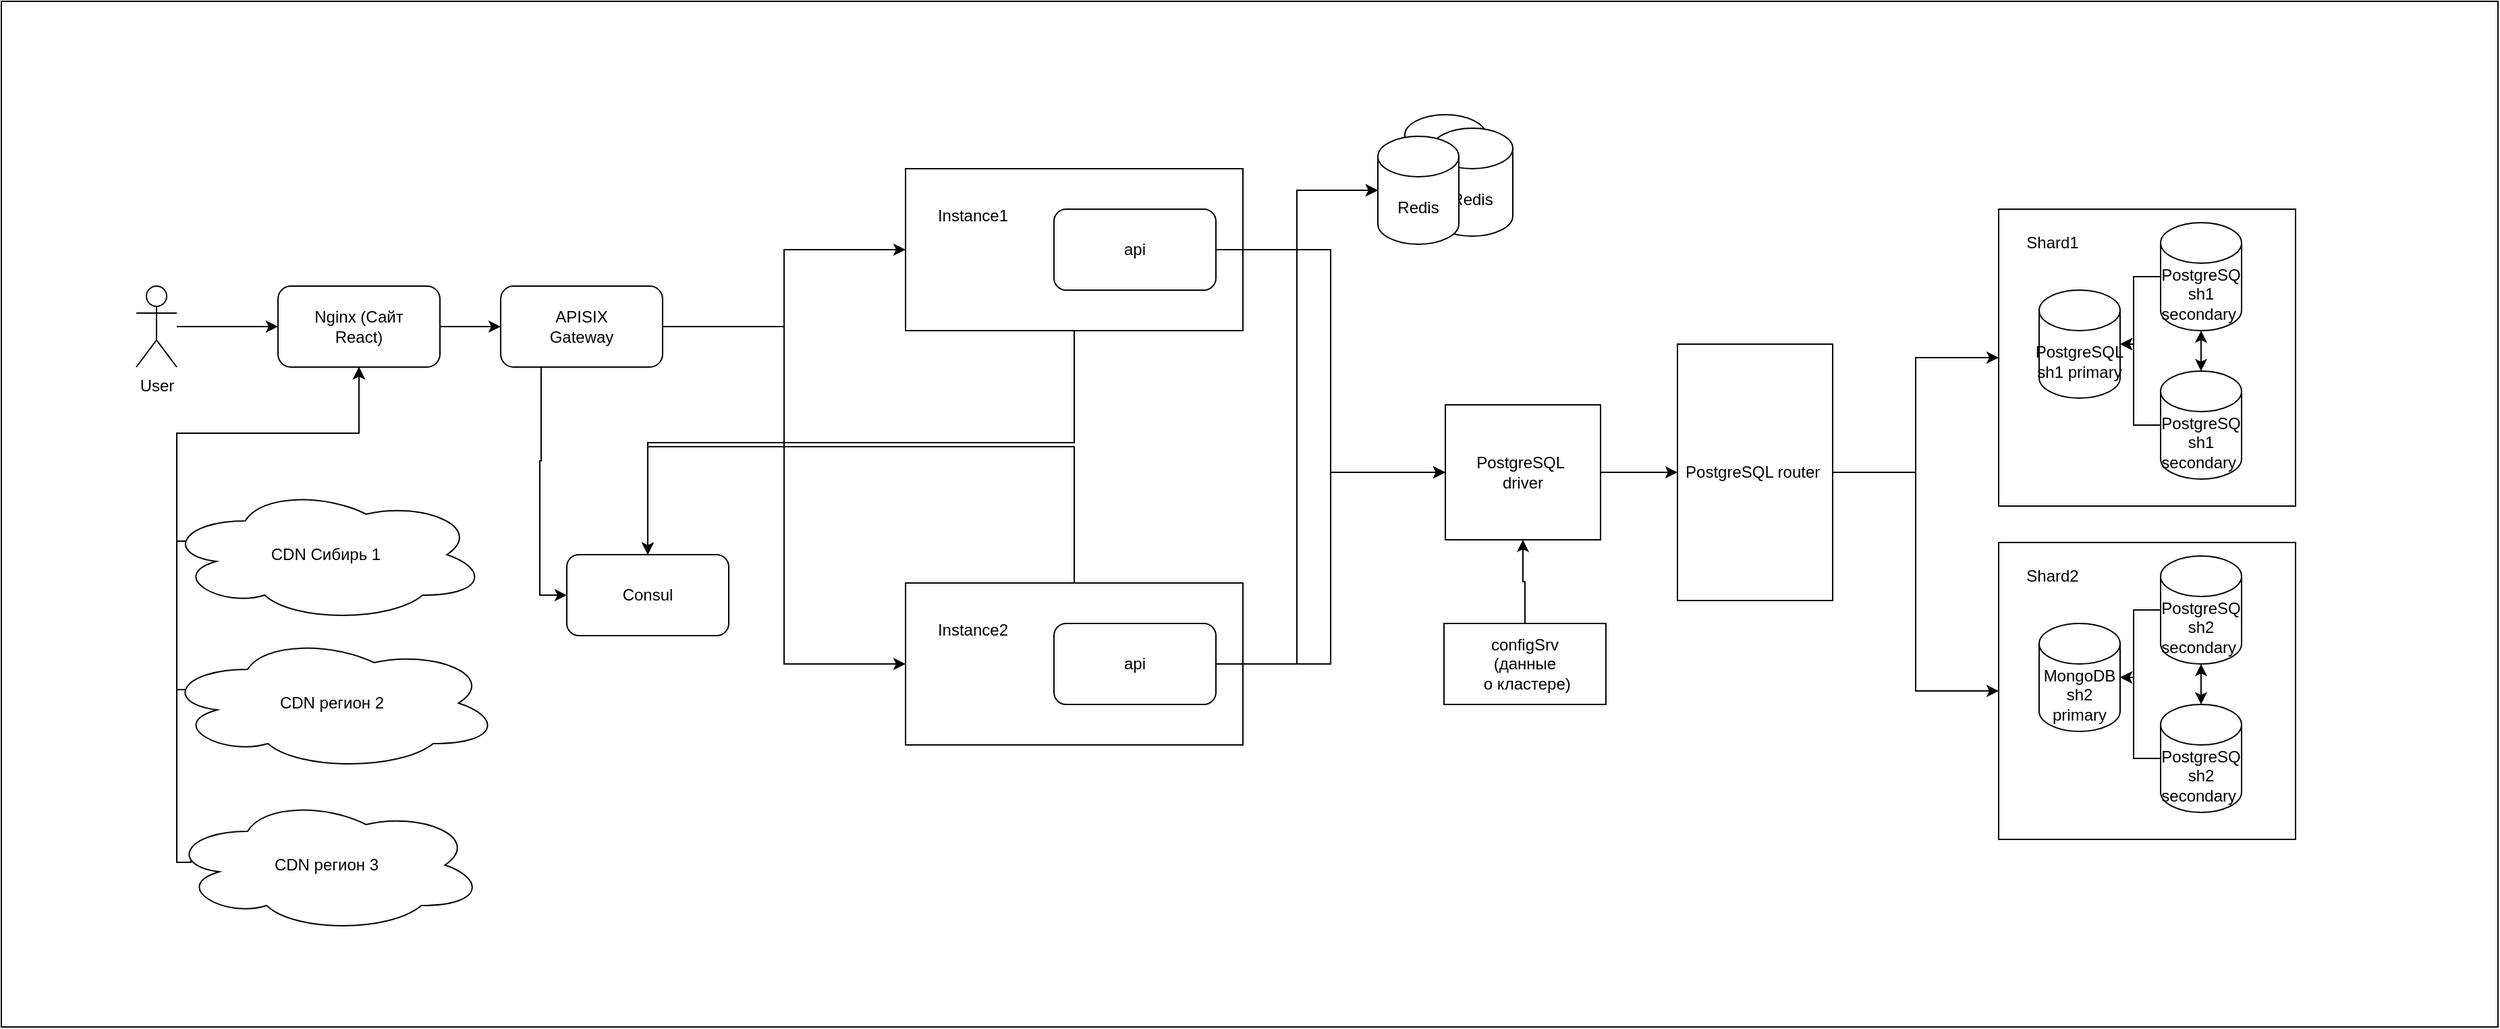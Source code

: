 <mxfile version="24.8.3">
  <diagram name="Page-1" id="-H_mtQnk-PTXWXPvYvuk">
    <mxGraphModel dx="2518" dy="1463" grid="1" gridSize="10" guides="1" tooltips="1" connect="1" arrows="0" fold="1" page="1" pageScale="1" pageWidth="4681" pageHeight="3300" math="0" shadow="0">
      <root>
        <mxCell id="0" />
        <mxCell id="1" parent="0" />
        <mxCell id="1Zy2XbYylVy56BqZgApC-192" value="" style="rounded=0;whiteSpace=wrap;html=1;align=left;" parent="1" vertex="1">
          <mxGeometry x="80" y="80" width="1850" height="760" as="geometry" />
        </mxCell>
        <mxCell id="1Zy2XbYylVy56BqZgApC-194" style="edgeStyle=orthogonalEdgeStyle;rounded=0;orthogonalLoop=1;jettySize=auto;html=1;exitX=0.5;exitY=1;exitDx=0;exitDy=0;entryX=0.5;entryY=0;entryDx=0;entryDy=0;" parent="1" source="1Zy2XbYylVy56BqZgApC-202" target="1Zy2XbYylVy56BqZgApC-201" edge="1">
          <mxGeometry relative="1" as="geometry">
            <mxPoint x="750" y="462.5" as="sourcePoint" />
          </mxGeometry>
        </mxCell>
        <mxCell id="1Zy2XbYylVy56BqZgApC-195" style="edgeStyle=orthogonalEdgeStyle;rounded=0;orthogonalLoop=1;jettySize=auto;html=1;entryX=0;entryY=0.5;entryDx=0;entryDy=0;" parent="1" source="1Zy2XbYylVy56BqZgApC-218" target="1Zy2XbYylVy56BqZgApC-200" edge="1">
          <mxGeometry relative="1" as="geometry" />
        </mxCell>
        <mxCell id="1Zy2XbYylVy56BqZgApC-196" value="User" style="shape=umlActor;verticalLabelPosition=bottom;verticalAlign=top;html=1;outlineConnect=0;" parent="1" vertex="1">
          <mxGeometry x="180" y="291" width="30" height="60" as="geometry" />
        </mxCell>
        <mxCell id="1Zy2XbYylVy56BqZgApC-197" style="edgeStyle=orthogonalEdgeStyle;rounded=0;orthogonalLoop=1;jettySize=auto;html=1;entryX=0;entryY=0.5;entryDx=0;entryDy=0;exitX=0.25;exitY=1;exitDx=0;exitDy=0;" parent="1" source="1Zy2XbYylVy56BqZgApC-200" target="1Zy2XbYylVy56BqZgApC-201" edge="1">
          <mxGeometry relative="1" as="geometry" />
        </mxCell>
        <mxCell id="1Zy2XbYylVy56BqZgApC-198" style="edgeStyle=orthogonalEdgeStyle;rounded=0;orthogonalLoop=1;jettySize=auto;html=1;exitX=1;exitY=0.5;exitDx=0;exitDy=0;entryX=0;entryY=0.5;entryDx=0;entryDy=0;" parent="1" source="1Zy2XbYylVy56BqZgApC-200" target="1Zy2XbYylVy56BqZgApC-207" edge="1">
          <mxGeometry relative="1" as="geometry">
            <mxPoint x="750" y="645" as="targetPoint" />
          </mxGeometry>
        </mxCell>
        <mxCell id="1Zy2XbYylVy56BqZgApC-199" style="edgeStyle=orthogonalEdgeStyle;rounded=0;orthogonalLoop=1;jettySize=auto;html=1;exitX=1;exitY=0.5;exitDx=0;exitDy=0;entryX=0;entryY=0.5;entryDx=0;entryDy=0;" parent="1" source="1Zy2XbYylVy56BqZgApC-200" target="1Zy2XbYylVy56BqZgApC-202" edge="1">
          <mxGeometry relative="1" as="geometry" />
        </mxCell>
        <mxCell id="1Zy2XbYylVy56BqZgApC-200" value="APISIX&lt;div&gt;Gateway&lt;/div&gt;" style="rounded=1;whiteSpace=wrap;html=1;arcSize=16;" parent="1" vertex="1">
          <mxGeometry x="450" y="291" width="120" height="60" as="geometry" />
        </mxCell>
        <mxCell id="1Zy2XbYylVy56BqZgApC-201" value="Consul" style="rounded=1;whiteSpace=wrap;html=1;" parent="1" vertex="1">
          <mxGeometry x="499" y="490" width="120" height="60" as="geometry" />
        </mxCell>
        <mxCell id="1Zy2XbYylVy56BqZgApC-202" value="" style="rounded=0;whiteSpace=wrap;html=1;" parent="1" vertex="1">
          <mxGeometry x="750" y="204" width="250" height="120" as="geometry" />
        </mxCell>
        <mxCell id="1Zy2XbYylVy56BqZgApC-203" value="Instance1" style="text;html=1;align=center;verticalAlign=middle;whiteSpace=wrap;rounded=0;" parent="1" vertex="1">
          <mxGeometry x="770" y="224" width="60" height="30" as="geometry" />
        </mxCell>
        <mxCell id="1Zy2XbYylVy56BqZgApC-204" style="edgeStyle=orthogonalEdgeStyle;rounded=0;orthogonalLoop=1;jettySize=auto;html=1;exitX=1;exitY=0.5;exitDx=0;exitDy=0;entryX=0;entryY=0.5;entryDx=0;entryDy=0;" parent="1" source="1Zy2XbYylVy56BqZgApC-205" target="1Zy2XbYylVy56BqZgApC-223" edge="1">
          <mxGeometry relative="1" as="geometry" />
        </mxCell>
        <mxCell id="1Zy2XbYylVy56BqZgApC-205" value="api" style="rounded=1;whiteSpace=wrap;html=1;" parent="1" vertex="1">
          <mxGeometry x="860" y="234" width="120" height="60" as="geometry" />
        </mxCell>
        <mxCell id="1Zy2XbYylVy56BqZgApC-206" style="edgeStyle=orthogonalEdgeStyle;rounded=0;orthogonalLoop=1;jettySize=auto;html=1;exitX=0.5;exitY=0;exitDx=0;exitDy=0;entryX=0.5;entryY=0;entryDx=0;entryDy=0;" parent="1" source="1Zy2XbYylVy56BqZgApC-207" target="1Zy2XbYylVy56BqZgApC-201" edge="1">
          <mxGeometry relative="1" as="geometry">
            <Array as="points">
              <mxPoint x="875" y="410" />
              <mxPoint x="559" y="410" />
            </Array>
          </mxGeometry>
        </mxCell>
        <mxCell id="1Zy2XbYylVy56BqZgApC-207" value="" style="rounded=0;whiteSpace=wrap;html=1;" parent="1" vertex="1">
          <mxGeometry x="750" y="511" width="250" height="120" as="geometry" />
        </mxCell>
        <mxCell id="1Zy2XbYylVy56BqZgApC-208" value="Instance2" style="text;html=1;align=center;verticalAlign=middle;whiteSpace=wrap;rounded=0;" parent="1" vertex="1">
          <mxGeometry x="770" y="531" width="60" height="30" as="geometry" />
        </mxCell>
        <mxCell id="1Zy2XbYylVy56BqZgApC-209" style="edgeStyle=orthogonalEdgeStyle;rounded=0;orthogonalLoop=1;jettySize=auto;html=1;exitX=1;exitY=0.5;exitDx=0;exitDy=0;entryX=0;entryY=0.5;entryDx=0;entryDy=0;" parent="1" source="1Zy2XbYylVy56BqZgApC-223" target="1Zy2XbYylVy56BqZgApC-214" edge="1">
          <mxGeometry relative="1" as="geometry" />
        </mxCell>
        <mxCell id="1Zy2XbYylVy56BqZgApC-211" value="api" style="rounded=1;whiteSpace=wrap;html=1;" parent="1" vertex="1">
          <mxGeometry x="860" y="541" width="120" height="60" as="geometry" />
        </mxCell>
        <mxCell id="1Zy2XbYylVy56BqZgApC-213" style="edgeStyle=orthogonalEdgeStyle;rounded=0;orthogonalLoop=1;jettySize=auto;html=1;entryX=0;entryY=0.5;entryDx=0;entryDy=0;" parent="1" source="1Zy2XbYylVy56BqZgApC-214" target="1Zy2XbYylVy56BqZgApC-231" edge="1">
          <mxGeometry relative="1" as="geometry">
            <mxPoint x="1512" y="740" as="targetPoint" />
          </mxGeometry>
        </mxCell>
        <mxCell id="1Zy2XbYylVy56BqZgApC-214" value="PostgreSQL router&amp;nbsp;" style="rounded=0;whiteSpace=wrap;html=1;" parent="1" vertex="1">
          <mxGeometry x="1322" y="334" width="115" height="190" as="geometry" />
        </mxCell>
        <mxCell id="1Zy2XbYylVy56BqZgApC-215" style="edgeStyle=orthogonalEdgeStyle;rounded=0;orthogonalLoop=1;jettySize=auto;html=1;entryX=0;entryY=0.5;entryDx=0;entryDy=0;" parent="1" source="1Zy2XbYylVy56BqZgApC-214" target="1Zy2XbYylVy56BqZgApC-224" edge="1">
          <mxGeometry relative="1" as="geometry">
            <mxPoint x="1526.74" y="487.9" as="targetPoint" />
          </mxGeometry>
        </mxCell>
        <mxCell id="1Zy2XbYylVy56BqZgApC-216" style="edgeStyle=orthogonalEdgeStyle;rounded=0;orthogonalLoop=1;jettySize=auto;html=1;exitX=1;exitY=0.5;exitDx=0;exitDy=0;" parent="1" source="1Zy2XbYylVy56BqZgApC-205" target="1Zy2XbYylVy56BqZgApC-212" edge="1">
          <mxGeometry relative="1" as="geometry" />
        </mxCell>
        <mxCell id="1Zy2XbYylVy56BqZgApC-217" value="" style="edgeStyle=orthogonalEdgeStyle;rounded=0;orthogonalLoop=1;jettySize=auto;html=1;entryX=0;entryY=0.5;entryDx=0;entryDy=0;" parent="1" source="1Zy2XbYylVy56BqZgApC-196" target="1Zy2XbYylVy56BqZgApC-218" edge="1">
          <mxGeometry relative="1" as="geometry">
            <mxPoint x="260" y="321" as="sourcePoint" />
            <mxPoint x="450" y="321" as="targetPoint" />
          </mxGeometry>
        </mxCell>
        <mxCell id="1Zy2XbYylVy56BqZgApC-218" value="&lt;div&gt;Nginx (&lt;span style=&quot;background-color: initial;&quot;&gt;Сайт&lt;/span&gt;&lt;/div&gt;&lt;div&gt;&lt;span style=&quot;background-color: initial;&quot;&gt;React&lt;/span&gt;)&lt;/div&gt;" style="rounded=1;whiteSpace=wrap;html=1;arcSize=16;" parent="1" vertex="1">
          <mxGeometry x="285" y="291" width="120" height="60" as="geometry" />
        </mxCell>
        <mxCell id="1Zy2XbYylVy56BqZgApC-220" style="edgeStyle=orthogonalEdgeStyle;rounded=0;orthogonalLoop=1;jettySize=auto;html=1;exitX=0.5;exitY=0;exitDx=0;exitDy=0;entryX=0.5;entryY=1;entryDx=0;entryDy=0;" parent="1" source="1Zy2XbYylVy56BqZgApC-221" target="1Zy2XbYylVy56BqZgApC-223" edge="1">
          <mxGeometry relative="1" as="geometry" />
        </mxCell>
        <mxCell id="1Zy2XbYylVy56BqZgApC-221" value="configSrv&lt;div&gt;(&lt;font style=&quot;font-size: 12px;&quot;&gt;&lt;span style=&quot;text-wrap: nowrap; background-color: rgb(255, 255, 255);&quot;&gt;данные&lt;br&gt;&lt;/span&gt;&lt;span style=&quot;text-wrap: nowrap; background-color: initial;&quot;&gt;&amp;nbsp;о кластере&lt;/span&gt;&lt;/font&gt;)&lt;/div&gt;" style="rounded=0;whiteSpace=wrap;html=1;" parent="1" vertex="1">
          <mxGeometry x="1149" y="541" width="120" height="60" as="geometry" />
        </mxCell>
        <mxCell id="1Zy2XbYylVy56BqZgApC-222" value="" style="edgeStyle=orthogonalEdgeStyle;rounded=0;orthogonalLoop=1;jettySize=auto;html=1;exitX=1;exitY=0.5;exitDx=0;exitDy=0;entryX=0;entryY=0.5;entryDx=0;entryDy=0;" parent="1" source="1Zy2XbYylVy56BqZgApC-211" target="1Zy2XbYylVy56BqZgApC-223" edge="1">
          <mxGeometry relative="1" as="geometry">
            <mxPoint x="980" y="571" as="sourcePoint" />
            <mxPoint x="1322" y="429" as="targetPoint" />
          </mxGeometry>
        </mxCell>
        <mxCell id="1Zy2XbYylVy56BqZgApC-223" value="PostgreSQL&amp;nbsp;&lt;div&gt;&lt;span style=&quot;white-space-collapse: preserve;&quot; data-src-align=&quot;0:13&quot; class=&quot;EzKURWReUAB5oZgtQNkl&quot;&gt;driver&lt;/span&gt;&lt;/div&gt;" style="rounded=0;whiteSpace=wrap;html=1;" parent="1" vertex="1">
          <mxGeometry x="1150" y="379" width="115" height="100" as="geometry" />
        </mxCell>
        <mxCell id="1Zy2XbYylVy56BqZgApC-224" value="" style="whiteSpace=wrap;html=1;aspect=fixed;" parent="1" vertex="1">
          <mxGeometry x="1560" y="234" width="220" height="220" as="geometry" />
        </mxCell>
        <mxCell id="1Zy2XbYylVy56BqZgApC-225" value="PostgreSQL&lt;br&gt;sh1 primary" style="shape=cylinder3;whiteSpace=wrap;html=1;boundedLbl=1;backgroundOutline=1;size=15;" parent="1" vertex="1">
          <mxGeometry x="1590" y="294" width="60" height="80" as="geometry" />
        </mxCell>
        <mxCell id="1Zy2XbYylVy56BqZgApC-226" style="edgeStyle=orthogonalEdgeStyle;rounded=0;orthogonalLoop=1;jettySize=auto;html=1;exitX=0;exitY=0.5;exitDx=0;exitDy=0;exitPerimeter=0;" parent="1" source="1Zy2XbYylVy56BqZgApC-227" target="1Zy2XbYylVy56BqZgApC-225" edge="1">
          <mxGeometry relative="1" as="geometry" />
        </mxCell>
        <mxCell id="1Zy2XbYylVy56BqZgApC-227" value="PostgreSQ&lt;br&gt;&lt;div&gt;sh1&lt;br&gt;secondary&amp;nbsp;&lt;/div&gt;" style="shape=cylinder3;whiteSpace=wrap;html=1;boundedLbl=1;backgroundOutline=1;size=15;" parent="1" vertex="1">
          <mxGeometry x="1680" y="244" width="60" height="80" as="geometry" />
        </mxCell>
        <mxCell id="1Zy2XbYylVy56BqZgApC-228" style="edgeStyle=orthogonalEdgeStyle;rounded=0;orthogonalLoop=1;jettySize=auto;html=1;exitX=0;exitY=0.5;exitDx=0;exitDy=0;exitPerimeter=0;" parent="1" source="1Zy2XbYylVy56BqZgApC-229" target="1Zy2XbYylVy56BqZgApC-225" edge="1">
          <mxGeometry relative="1" as="geometry" />
        </mxCell>
        <mxCell id="1Zy2XbYylVy56BqZgApC-229" value="PostgreSQ&lt;br&gt;&lt;div&gt;sh1&lt;br&gt;secondary&amp;nbsp;&lt;/div&gt;" style="shape=cylinder3;whiteSpace=wrap;html=1;boundedLbl=1;backgroundOutline=1;size=15;" parent="1" vertex="1">
          <mxGeometry x="1680" y="354" width="60" height="80" as="geometry" />
        </mxCell>
        <mxCell id="1Zy2XbYylVy56BqZgApC-230" value="Shard1" style="text;html=1;align=center;verticalAlign=middle;whiteSpace=wrap;rounded=0;" parent="1" vertex="1">
          <mxGeometry x="1570" y="244" width="60" height="30" as="geometry" />
        </mxCell>
        <mxCell id="1Zy2XbYylVy56BqZgApC-231" value="" style="whiteSpace=wrap;html=1;aspect=fixed;" parent="1" vertex="1">
          <mxGeometry x="1560" y="481" width="220" height="220" as="geometry" />
        </mxCell>
        <mxCell id="1Zy2XbYylVy56BqZgApC-232" value="MongoDB&lt;div&gt;sh2&lt;br&gt;primary&lt;/div&gt;" style="shape=cylinder3;whiteSpace=wrap;html=1;boundedLbl=1;backgroundOutline=1;size=15;" parent="1" vertex="1">
          <mxGeometry x="1590" y="541" width="60" height="80" as="geometry" />
        </mxCell>
        <mxCell id="1Zy2XbYylVy56BqZgApC-233" style="edgeStyle=orthogonalEdgeStyle;rounded=0;orthogonalLoop=1;jettySize=auto;html=1;exitX=0;exitY=0.5;exitDx=0;exitDy=0;exitPerimeter=0;" parent="1" source="1Zy2XbYylVy56BqZgApC-235" target="1Zy2XbYylVy56BqZgApC-232" edge="1">
          <mxGeometry relative="1" as="geometry" />
        </mxCell>
        <mxCell id="1Zy2XbYylVy56BqZgApC-234" style="edgeStyle=orthogonalEdgeStyle;rounded=0;orthogonalLoop=1;jettySize=auto;html=1;exitX=0.5;exitY=1;exitDx=0;exitDy=0;exitPerimeter=0;startArrow=classic;startFill=1;" parent="1" source="1Zy2XbYylVy56BqZgApC-235" target="1Zy2XbYylVy56BqZgApC-236" edge="1">
          <mxGeometry relative="1" as="geometry" />
        </mxCell>
        <mxCell id="1Zy2XbYylVy56BqZgApC-235" value="PostgreSQ&lt;br&gt;&lt;div&gt;sh2&lt;br&gt;secondary&amp;nbsp;&lt;/div&gt;" style="shape=cylinder3;whiteSpace=wrap;html=1;boundedLbl=1;backgroundOutline=1;size=15;" parent="1" vertex="1">
          <mxGeometry x="1680" y="491" width="60" height="80" as="geometry" />
        </mxCell>
        <mxCell id="1Zy2XbYylVy56BqZgApC-236" value="PostgreSQ&lt;br&gt;&lt;div&gt;sh2&lt;br&gt;secondary&amp;nbsp;&lt;/div&gt;" style="shape=cylinder3;whiteSpace=wrap;html=1;boundedLbl=1;backgroundOutline=1;size=15;" parent="1" vertex="1">
          <mxGeometry x="1680" y="601" width="60" height="80" as="geometry" />
        </mxCell>
        <mxCell id="1Zy2XbYylVy56BqZgApC-237" value="Shard2" style="text;html=1;align=center;verticalAlign=middle;whiteSpace=wrap;rounded=0;" parent="1" vertex="1">
          <mxGeometry x="1570" y="491" width="60" height="30" as="geometry" />
        </mxCell>
        <mxCell id="1Zy2XbYylVy56BqZgApC-238" style="edgeStyle=orthogonalEdgeStyle;rounded=0;orthogonalLoop=1;jettySize=auto;html=1;exitX=0.5;exitY=0;exitDx=0;exitDy=0;exitPerimeter=0;entryX=0.5;entryY=1;entryDx=0;entryDy=0;entryPerimeter=0;startArrow=classic;startFill=1;" parent="1" source="1Zy2XbYylVy56BqZgApC-229" target="1Zy2XbYylVy56BqZgApC-227" edge="1">
          <mxGeometry relative="1" as="geometry" />
        </mxCell>
        <mxCell id="1Zy2XbYylVy56BqZgApC-239" style="edgeStyle=orthogonalEdgeStyle;rounded=0;orthogonalLoop=1;jettySize=auto;html=1;exitX=0;exitY=0.5;exitDx=0;exitDy=0;exitPerimeter=0;entryX=1;entryY=0.5;entryDx=0;entryDy=0;entryPerimeter=0;" parent="1" source="1Zy2XbYylVy56BqZgApC-236" target="1Zy2XbYylVy56BqZgApC-232" edge="1">
          <mxGeometry relative="1" as="geometry" />
        </mxCell>
        <mxCell id="1Zy2XbYylVy56BqZgApC-240" style="edgeStyle=orthogonalEdgeStyle;rounded=0;orthogonalLoop=1;jettySize=auto;html=1;exitX=0.07;exitY=0.4;exitDx=0;exitDy=0;exitPerimeter=0;" parent="1" source="1Zy2XbYylVy56BqZgApC-241" target="1Zy2XbYylVy56BqZgApC-218" edge="1">
          <mxGeometry relative="1" as="geometry">
            <Array as="points">
              <mxPoint x="210" y="590" />
              <mxPoint x="210" y="400" />
              <mxPoint x="345" y="400" />
            </Array>
          </mxGeometry>
        </mxCell>
        <mxCell id="1Zy2XbYylVy56BqZgApC-241" value="CDN регион 2" style="ellipse;shape=cloud;whiteSpace=wrap;html=1;" parent="1" vertex="1">
          <mxGeometry x="200" y="550" width="250" height="100" as="geometry" />
        </mxCell>
        <mxCell id="1Zy2XbYylVy56BqZgApC-242" style="edgeStyle=orthogonalEdgeStyle;rounded=0;orthogonalLoop=1;jettySize=auto;html=1;exitX=0.07;exitY=0.4;exitDx=0;exitDy=0;exitPerimeter=0;entryX=0.5;entryY=1;entryDx=0;entryDy=0;" parent="1" source="1Zy2XbYylVy56BqZgApC-243" target="1Zy2XbYylVy56BqZgApC-218" edge="1">
          <mxGeometry relative="1" as="geometry">
            <Array as="points">
              <mxPoint x="210" y="480" />
              <mxPoint x="210" y="400" />
              <mxPoint x="345" y="400" />
            </Array>
          </mxGeometry>
        </mxCell>
        <mxCell id="1Zy2XbYylVy56BqZgApC-243" value="CDN Сибирь 1" style="ellipse;shape=cloud;whiteSpace=wrap;html=1;" parent="1" vertex="1">
          <mxGeometry x="201" y="440" width="239" height="100" as="geometry" />
        </mxCell>
        <mxCell id="1Zy2XbYylVy56BqZgApC-244" style="edgeStyle=orthogonalEdgeStyle;rounded=0;orthogonalLoop=1;jettySize=auto;html=1;exitX=0.07;exitY=0.4;exitDx=0;exitDy=0;exitPerimeter=0;entryX=0.5;entryY=1;entryDx=0;entryDy=0;" parent="1" source="1Zy2XbYylVy56BqZgApC-245" target="1Zy2XbYylVy56BqZgApC-218" edge="1">
          <mxGeometry relative="1" as="geometry">
            <Array as="points">
              <mxPoint x="210" y="718" />
              <mxPoint x="210" y="400" />
              <mxPoint x="345" y="400" />
            </Array>
          </mxGeometry>
        </mxCell>
        <mxCell id="1Zy2XbYylVy56BqZgApC-245" value="CDN регион 3" style="ellipse;shape=cloud;whiteSpace=wrap;html=1;" parent="1" vertex="1">
          <mxGeometry x="204" y="670" width="234" height="100" as="geometry" />
        </mxCell>
        <mxCell id="8lt_x16I5uMYNQBReWNL-1" value="Redis" style="shape=cylinder3;whiteSpace=wrap;html=1;boundedLbl=1;backgroundOutline=1;size=15;" vertex="1" parent="1">
          <mxGeometry x="1120" y="164" width="60" height="80" as="geometry" />
        </mxCell>
        <mxCell id="8lt_x16I5uMYNQBReWNL-2" value="Redis" style="shape=cylinder3;whiteSpace=wrap;html=1;boundedLbl=1;backgroundOutline=1;size=15;" vertex="1" parent="1">
          <mxGeometry x="1140" y="174" width="60" height="80" as="geometry" />
        </mxCell>
        <mxCell id="1Zy2XbYylVy56BqZgApC-212" value="Redis" style="shape=cylinder3;whiteSpace=wrap;html=1;boundedLbl=1;backgroundOutline=1;size=15;" parent="1" vertex="1">
          <mxGeometry x="1100" y="180" width="60" height="80" as="geometry" />
        </mxCell>
        <mxCell id="8lt_x16I5uMYNQBReWNL-3" style="edgeStyle=orthogonalEdgeStyle;rounded=0;orthogonalLoop=1;jettySize=auto;html=1;exitX=1;exitY=0.5;exitDx=0;exitDy=0;entryX=0;entryY=0.5;entryDx=0;entryDy=0;entryPerimeter=0;" edge="1" parent="1" source="1Zy2XbYylVy56BqZgApC-211" target="1Zy2XbYylVy56BqZgApC-212">
          <mxGeometry relative="1" as="geometry" />
        </mxCell>
      </root>
    </mxGraphModel>
  </diagram>
</mxfile>
